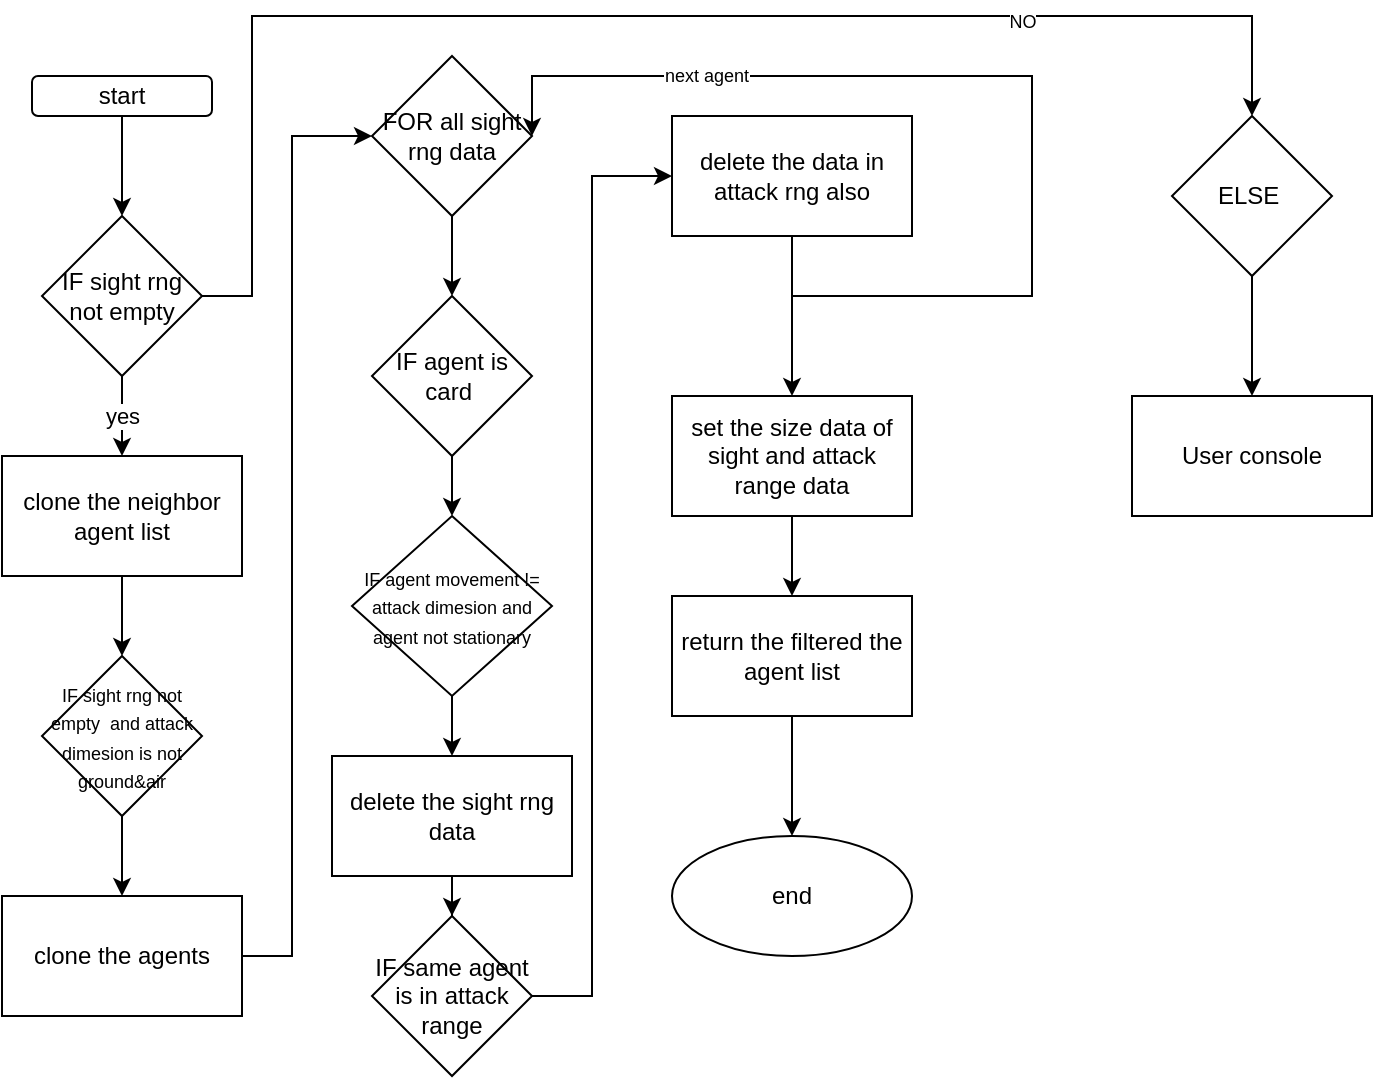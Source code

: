 <mxfile version="18.0.1" type="github">
  <diagram id="WgMpESdFrRoRxfq_K1vr" name="Page-1">
    <mxGraphModel dx="1038" dy="579" grid="1" gridSize="10" guides="1" tooltips="1" connect="1" arrows="1" fold="1" page="1" pageScale="1" pageWidth="850" pageHeight="1100" math="0" shadow="0">
      <root>
        <mxCell id="0" />
        <mxCell id="1" parent="0" />
        <mxCell id="EbwyS3jhm5S2gFzpyTax-3" value="" style="edgeStyle=orthogonalEdgeStyle;rounded=0;orthogonalLoop=1;jettySize=auto;html=1;" edge="1" parent="1" source="EbwyS3jhm5S2gFzpyTax-1" target="EbwyS3jhm5S2gFzpyTax-2">
          <mxGeometry relative="1" as="geometry" />
        </mxCell>
        <mxCell id="EbwyS3jhm5S2gFzpyTax-1" value="start" style="rounded=1;whiteSpace=wrap;html=1;" vertex="1" parent="1">
          <mxGeometry x="40" y="40" width="90" height="20" as="geometry" />
        </mxCell>
        <mxCell id="EbwyS3jhm5S2gFzpyTax-5" value="yes" style="edgeStyle=orthogonalEdgeStyle;rounded=0;orthogonalLoop=1;jettySize=auto;html=1;" edge="1" parent="1" source="EbwyS3jhm5S2gFzpyTax-2" target="EbwyS3jhm5S2gFzpyTax-4">
          <mxGeometry relative="1" as="geometry">
            <Array as="points">
              <mxPoint x="85" y="210" />
              <mxPoint x="85" y="210" />
            </Array>
          </mxGeometry>
        </mxCell>
        <mxCell id="EbwyS3jhm5S2gFzpyTax-30" value="" style="edgeStyle=orthogonalEdgeStyle;rounded=0;orthogonalLoop=1;jettySize=auto;html=1;fontSize=9;" edge="1" parent="1" source="EbwyS3jhm5S2gFzpyTax-2" target="EbwyS3jhm5S2gFzpyTax-29">
          <mxGeometry relative="1" as="geometry">
            <Array as="points">
              <mxPoint x="150" y="150" />
              <mxPoint x="150" y="10" />
              <mxPoint x="650" y="10" />
            </Array>
          </mxGeometry>
        </mxCell>
        <mxCell id="EbwyS3jhm5S2gFzpyTax-31" value="NO" style="edgeLabel;html=1;align=center;verticalAlign=middle;resizable=0;points=[];fontSize=9;" vertex="1" connectable="0" parent="EbwyS3jhm5S2gFzpyTax-30">
          <mxGeometry x="0.538" y="-3" relative="1" as="geometry">
            <mxPoint as="offset" />
          </mxGeometry>
        </mxCell>
        <mxCell id="EbwyS3jhm5S2gFzpyTax-2" value="IF sight rng not empty" style="rhombus;whiteSpace=wrap;html=1;" vertex="1" parent="1">
          <mxGeometry x="45" y="110" width="80" height="80" as="geometry" />
        </mxCell>
        <mxCell id="EbwyS3jhm5S2gFzpyTax-7" value="" style="edgeStyle=orthogonalEdgeStyle;rounded=0;orthogonalLoop=1;jettySize=auto;html=1;" edge="1" parent="1" source="EbwyS3jhm5S2gFzpyTax-4" target="EbwyS3jhm5S2gFzpyTax-6">
          <mxGeometry relative="1" as="geometry" />
        </mxCell>
        <mxCell id="EbwyS3jhm5S2gFzpyTax-4" value="clone the neighbor agent list" style="whiteSpace=wrap;html=1;" vertex="1" parent="1">
          <mxGeometry x="25" y="230" width="120" height="60" as="geometry" />
        </mxCell>
        <mxCell id="EbwyS3jhm5S2gFzpyTax-9" value="" style="edgeStyle=orthogonalEdgeStyle;rounded=0;orthogonalLoop=1;jettySize=auto;html=1;fontSize=9;" edge="1" parent="1" source="EbwyS3jhm5S2gFzpyTax-6" target="EbwyS3jhm5S2gFzpyTax-8">
          <mxGeometry relative="1" as="geometry" />
        </mxCell>
        <mxCell id="EbwyS3jhm5S2gFzpyTax-6" value="&lt;font style=&quot;font-size: 9px;&quot;&gt;IF sight rng not empty&amp;nbsp; and attack dimesion is not ground&amp;amp;air&lt;/font&gt;" style="rhombus;whiteSpace=wrap;html=1;" vertex="1" parent="1">
          <mxGeometry x="45" y="330" width="80" height="80" as="geometry" />
        </mxCell>
        <mxCell id="EbwyS3jhm5S2gFzpyTax-11" value="" style="edgeStyle=orthogonalEdgeStyle;rounded=0;orthogonalLoop=1;jettySize=auto;html=1;fontSize=9;" edge="1" parent="1" source="EbwyS3jhm5S2gFzpyTax-8" target="EbwyS3jhm5S2gFzpyTax-10">
          <mxGeometry relative="1" as="geometry">
            <Array as="points">
              <mxPoint x="170" y="480" />
              <mxPoint x="170" y="70" />
            </Array>
          </mxGeometry>
        </mxCell>
        <mxCell id="EbwyS3jhm5S2gFzpyTax-8" value="clone the agents" style="whiteSpace=wrap;html=1;" vertex="1" parent="1">
          <mxGeometry x="25" y="450" width="120" height="60" as="geometry" />
        </mxCell>
        <mxCell id="EbwyS3jhm5S2gFzpyTax-13" value="" style="edgeStyle=orthogonalEdgeStyle;rounded=0;orthogonalLoop=1;jettySize=auto;html=1;fontSize=9;" edge="1" parent="1" source="EbwyS3jhm5S2gFzpyTax-10" target="EbwyS3jhm5S2gFzpyTax-12">
          <mxGeometry relative="1" as="geometry" />
        </mxCell>
        <mxCell id="EbwyS3jhm5S2gFzpyTax-10" value="FOR all sight rng data" style="rhombus;whiteSpace=wrap;html=1;" vertex="1" parent="1">
          <mxGeometry x="210" y="30" width="80" height="80" as="geometry" />
        </mxCell>
        <mxCell id="EbwyS3jhm5S2gFzpyTax-15" value="" style="edgeStyle=orthogonalEdgeStyle;rounded=0;orthogonalLoop=1;jettySize=auto;html=1;fontSize=9;" edge="1" parent="1" source="EbwyS3jhm5S2gFzpyTax-12" target="EbwyS3jhm5S2gFzpyTax-14">
          <mxGeometry relative="1" as="geometry" />
        </mxCell>
        <mxCell id="EbwyS3jhm5S2gFzpyTax-12" value="IF agent is card&amp;nbsp;" style="rhombus;whiteSpace=wrap;html=1;" vertex="1" parent="1">
          <mxGeometry x="210" y="150" width="80" height="80" as="geometry" />
        </mxCell>
        <mxCell id="EbwyS3jhm5S2gFzpyTax-17" value="" style="edgeStyle=orthogonalEdgeStyle;rounded=0;orthogonalLoop=1;jettySize=auto;html=1;fontSize=9;" edge="1" parent="1" source="EbwyS3jhm5S2gFzpyTax-14" target="EbwyS3jhm5S2gFzpyTax-16">
          <mxGeometry relative="1" as="geometry" />
        </mxCell>
        <mxCell id="EbwyS3jhm5S2gFzpyTax-14" value="&lt;font style=&quot;font-size: 9px;&quot;&gt;IF agent movement != attack dimesion and agent not stationary&lt;/font&gt;" style="rhombus;whiteSpace=wrap;html=1;" vertex="1" parent="1">
          <mxGeometry x="200" y="260" width="100" height="90" as="geometry" />
        </mxCell>
        <mxCell id="EbwyS3jhm5S2gFzpyTax-19" value="" style="edgeStyle=orthogonalEdgeStyle;rounded=0;orthogonalLoop=1;jettySize=auto;html=1;fontSize=9;" edge="1" parent="1" source="EbwyS3jhm5S2gFzpyTax-16" target="EbwyS3jhm5S2gFzpyTax-18">
          <mxGeometry relative="1" as="geometry" />
        </mxCell>
        <mxCell id="EbwyS3jhm5S2gFzpyTax-16" value="delete the sight rng data" style="whiteSpace=wrap;html=1;" vertex="1" parent="1">
          <mxGeometry x="190" y="380" width="120" height="60" as="geometry" />
        </mxCell>
        <mxCell id="EbwyS3jhm5S2gFzpyTax-21" value="" style="edgeStyle=orthogonalEdgeStyle;rounded=0;orthogonalLoop=1;jettySize=auto;html=1;fontSize=9;" edge="1" parent="1" source="EbwyS3jhm5S2gFzpyTax-18" target="EbwyS3jhm5S2gFzpyTax-20">
          <mxGeometry relative="1" as="geometry">
            <Array as="points">
              <mxPoint x="320" y="500" />
              <mxPoint x="320" y="90" />
            </Array>
          </mxGeometry>
        </mxCell>
        <mxCell id="EbwyS3jhm5S2gFzpyTax-18" value="IF same agent is in attack range" style="rhombus;whiteSpace=wrap;html=1;" vertex="1" parent="1">
          <mxGeometry x="210" y="460" width="80" height="80" as="geometry" />
        </mxCell>
        <mxCell id="EbwyS3jhm5S2gFzpyTax-23" value="" style="edgeStyle=orthogonalEdgeStyle;rounded=0;orthogonalLoop=1;jettySize=auto;html=1;fontSize=9;" edge="1" parent="1" source="EbwyS3jhm5S2gFzpyTax-20" target="EbwyS3jhm5S2gFzpyTax-22">
          <mxGeometry relative="1" as="geometry" />
        </mxCell>
        <mxCell id="EbwyS3jhm5S2gFzpyTax-24" style="edgeStyle=orthogonalEdgeStyle;rounded=0;orthogonalLoop=1;jettySize=auto;html=1;entryX=1;entryY=0.5;entryDx=0;entryDy=0;fontSize=9;" edge="1" parent="1" target="EbwyS3jhm5S2gFzpyTax-10">
          <mxGeometry relative="1" as="geometry">
            <mxPoint x="420" y="150" as="sourcePoint" />
            <Array as="points">
              <mxPoint x="540" y="150" />
              <mxPoint x="540" y="40" />
              <mxPoint x="290" y="40" />
            </Array>
          </mxGeometry>
        </mxCell>
        <mxCell id="EbwyS3jhm5S2gFzpyTax-25" value="next agent" style="edgeLabel;html=1;align=center;verticalAlign=middle;resizable=0;points=[];fontSize=9;" vertex="1" connectable="0" parent="EbwyS3jhm5S2gFzpyTax-24">
          <mxGeometry x="0.542" relative="1" as="geometry">
            <mxPoint as="offset" />
          </mxGeometry>
        </mxCell>
        <mxCell id="EbwyS3jhm5S2gFzpyTax-20" value="delete the data in attack rng also" style="whiteSpace=wrap;html=1;" vertex="1" parent="1">
          <mxGeometry x="360" y="60" width="120" height="60" as="geometry" />
        </mxCell>
        <mxCell id="EbwyS3jhm5S2gFzpyTax-27" value="" style="edgeStyle=orthogonalEdgeStyle;rounded=0;orthogonalLoop=1;jettySize=auto;html=1;fontSize=9;" edge="1" parent="1" source="EbwyS3jhm5S2gFzpyTax-22" target="EbwyS3jhm5S2gFzpyTax-26">
          <mxGeometry relative="1" as="geometry" />
        </mxCell>
        <mxCell id="EbwyS3jhm5S2gFzpyTax-22" value="set the size data of sight and attack range data" style="whiteSpace=wrap;html=1;" vertex="1" parent="1">
          <mxGeometry x="360" y="200" width="120" height="60" as="geometry" />
        </mxCell>
        <mxCell id="EbwyS3jhm5S2gFzpyTax-35" value="" style="edgeStyle=orthogonalEdgeStyle;rounded=0;orthogonalLoop=1;jettySize=auto;html=1;fontSize=9;" edge="1" parent="1" source="EbwyS3jhm5S2gFzpyTax-26" target="EbwyS3jhm5S2gFzpyTax-34">
          <mxGeometry relative="1" as="geometry" />
        </mxCell>
        <mxCell id="EbwyS3jhm5S2gFzpyTax-26" value="return the filtered the agent list" style="whiteSpace=wrap;html=1;" vertex="1" parent="1">
          <mxGeometry x="360" y="300" width="120" height="60" as="geometry" />
        </mxCell>
        <mxCell id="EbwyS3jhm5S2gFzpyTax-33" value="" style="edgeStyle=orthogonalEdgeStyle;rounded=0;orthogonalLoop=1;jettySize=auto;html=1;fontSize=9;" edge="1" parent="1" source="EbwyS3jhm5S2gFzpyTax-29" target="EbwyS3jhm5S2gFzpyTax-32">
          <mxGeometry relative="1" as="geometry" />
        </mxCell>
        <mxCell id="EbwyS3jhm5S2gFzpyTax-29" value="ELSE&amp;nbsp;" style="rhombus;whiteSpace=wrap;html=1;" vertex="1" parent="1">
          <mxGeometry x="610" y="60" width="80" height="80" as="geometry" />
        </mxCell>
        <mxCell id="EbwyS3jhm5S2gFzpyTax-32" value="User console" style="whiteSpace=wrap;html=1;" vertex="1" parent="1">
          <mxGeometry x="590" y="200" width="120" height="60" as="geometry" />
        </mxCell>
        <mxCell id="EbwyS3jhm5S2gFzpyTax-34" value="end" style="ellipse;whiteSpace=wrap;html=1;" vertex="1" parent="1">
          <mxGeometry x="360" y="420" width="120" height="60" as="geometry" />
        </mxCell>
      </root>
    </mxGraphModel>
  </diagram>
</mxfile>
